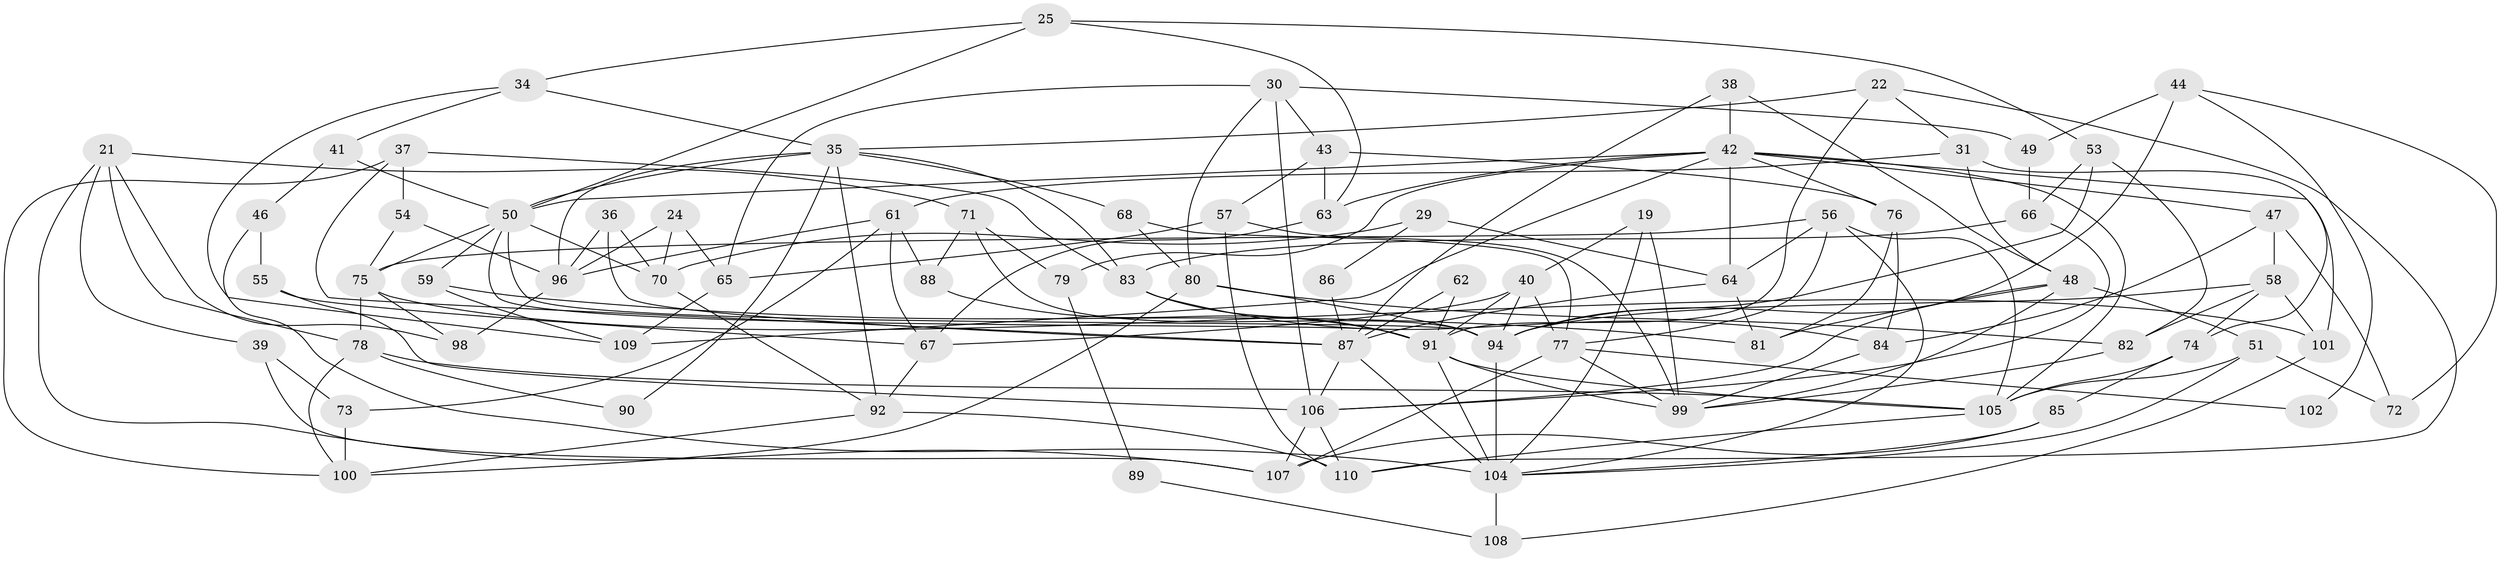 // original degree distribution, {3: 0.3090909090909091, 4: 0.33636363636363636, 5: 0.16363636363636364, 8: 0.02727272727272727, 6: 0.045454545454545456, 2: 0.08181818181818182, 7: 0.03636363636363636}
// Generated by graph-tools (version 1.1) at 2025/55/03/04/25 21:55:20]
// undirected, 77 vertices, 172 edges
graph export_dot {
graph [start="1"]
  node [color=gray90,style=filled];
  19;
  21 [super="+8+20"];
  22 [super="+14"];
  24;
  25;
  29;
  30;
  31;
  34;
  35;
  36;
  37;
  38;
  39 [super="+17"];
  40;
  41;
  42 [super="+11"];
  43;
  44;
  46;
  47;
  48;
  49;
  50 [super="+13"];
  51;
  53;
  54;
  55;
  56 [super="+26"];
  57 [super="+16"];
  58;
  59;
  61;
  62;
  63;
  64;
  65;
  66;
  67;
  68 [super="+15"];
  70 [super="+12"];
  71;
  72 [super="+6"];
  73;
  74;
  75 [super="+33"];
  76;
  77 [super="+9"];
  78 [super="+7"];
  79;
  80;
  81 [super="+3"];
  82 [super="+23"];
  83 [super="+1"];
  84;
  85;
  86;
  87 [super="+60"];
  88;
  89;
  90;
  91 [super="+52"];
  92;
  94 [super="+45+32"];
  96 [super="+95"];
  98;
  99 [super="+10+93"];
  100;
  101 [super="+69"];
  102;
  104 [super="+2+103"];
  105 [super="+4"];
  106 [super="+97"];
  107;
  108;
  109;
  110 [super="+27"];
  19 -- 40;
  19 -- 99 [weight=2];
  19 -- 104;
  21 -- 98;
  21 -- 39;
  21 -- 78;
  21 -- 71;
  21 -- 107;
  22 -- 35;
  22 -- 110;
  22 -- 91;
  22 -- 31;
  24 -- 65;
  24 -- 96 [weight=2];
  24 -- 70;
  25 -- 63;
  25 -- 50;
  25 -- 34;
  25 -- 53;
  29 -- 70;
  29 -- 64;
  29 -- 86;
  30 -- 80;
  30 -- 43;
  30 -- 49;
  30 -- 65;
  30 -- 106;
  31 -- 48;
  31 -- 74;
  31 -- 61;
  34 -- 35;
  34 -- 41;
  34 -- 109;
  35 -- 92;
  35 -- 96;
  35 -- 50;
  35 -- 68;
  35 -- 83;
  35 -- 90;
  36 -- 87;
  36 -- 70;
  36 -- 96 [weight=2];
  37 -- 100;
  37 -- 54;
  37 -- 87;
  37 -- 83;
  38 -- 87;
  38 -- 48;
  38 -- 42;
  39 -- 107 [weight=2];
  39 -- 73 [weight=2];
  40 -- 67;
  40 -- 91;
  40 -- 94;
  40 -- 77;
  41 -- 46;
  41 -- 50;
  42 -- 63;
  42 -- 76;
  42 -- 101 [weight=2];
  42 -- 64;
  42 -- 109;
  42 -- 79;
  42 -- 47;
  42 -- 50;
  42 -- 105;
  43 -- 76;
  43 -- 57;
  43 -- 63;
  44 -- 94 [weight=2];
  44 -- 49;
  44 -- 102;
  44 -- 72;
  46 -- 55;
  46 -- 104;
  47 -- 58;
  47 -- 72;
  47 -- 84;
  48 -- 51;
  48 -- 81;
  48 -- 99 [weight=3];
  48 -- 106;
  49 -- 66;
  50 -- 94 [weight=2];
  50 -- 70;
  50 -- 75 [weight=2];
  50 -- 91;
  50 -- 59;
  51 -- 104;
  51 -- 72;
  51 -- 105;
  53 -- 66;
  53 -- 82;
  53 -- 94;
  54 -- 96;
  54 -- 75;
  55 -- 67;
  55 -- 106;
  56 -- 105;
  56 -- 64;
  56 -- 104;
  56 -- 75;
  56 -- 77;
  57 -- 110;
  57 -- 65;
  57 -- 99;
  58 -- 101;
  58 -- 74;
  58 -- 94;
  58 -- 82;
  59 -- 109;
  59 -- 81;
  61 -- 73;
  61 -- 67;
  61 -- 88;
  61 -- 96;
  62 -- 91;
  62 -- 87;
  63 -- 67;
  64 -- 81;
  64 -- 87;
  65 -- 109;
  66 -- 83;
  66 -- 106;
  67 -- 92;
  68 -- 80;
  68 -- 77;
  70 -- 92;
  71 -- 88;
  71 -- 79;
  71 -- 94;
  73 -- 100;
  74 -- 85;
  74 -- 105;
  75 -- 101;
  75 -- 98;
  75 -- 78;
  76 -- 84;
  76 -- 81;
  77 -- 107;
  77 -- 99;
  77 -- 102;
  78 -- 100;
  78 -- 105;
  78 -- 90;
  79 -- 89;
  80 -- 100;
  80 -- 94;
  80 -- 82;
  82 -- 99;
  83 -- 84;
  83 -- 91;
  84 -- 99;
  85 -- 107;
  85 -- 104;
  86 -- 87;
  87 -- 104;
  87 -- 106;
  88 -- 91;
  89 -- 108;
  91 -- 99 [weight=2];
  91 -- 104 [weight=2];
  91 -- 105;
  92 -- 100;
  92 -- 110;
  94 -- 104 [weight=2];
  96 -- 98;
  101 -- 108;
  104 -- 108;
  105 -- 110;
  106 -- 107 [weight=2];
  106 -- 110;
}
